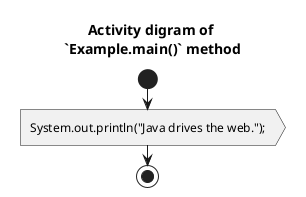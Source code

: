 @startuml

title Activity digram of \n`Example.main()` method

start
    :System.out.println("Java drives the web.");>
stop

@enduml